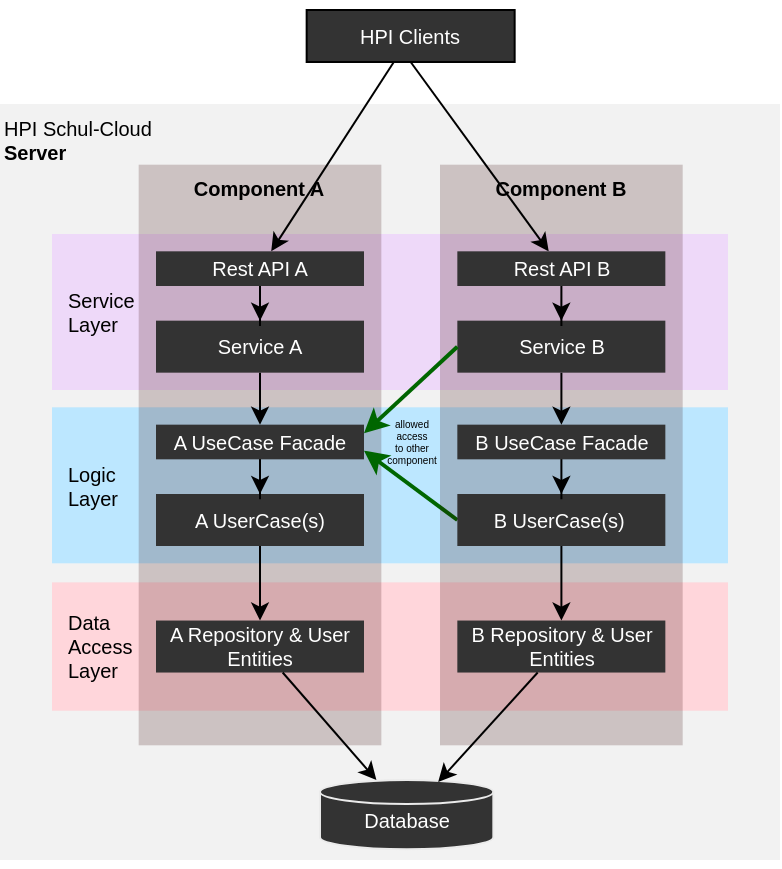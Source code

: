 <mxfile version="13.10.4" type="atlas"><mxAtlasLibraries/><diagram id="RrnGyhTox1kCKPTknkRC" name="Seite-1"><mxGraphModel dx="3815" dy="1293" grid="1" gridSize="10" guides="1" tooltips="1" connect="1" arrows="1" fold="1" page="0" pageScale="1" pageWidth="827" pageHeight="1169" math="0" shadow="0"><root><mxCell id="0"/><mxCell id="1" parent="0"/><mxCell id="rid1xrD-9KdfzVZvJYU5-43" value="hb" style="group;fontSize=10;" parent="1" vertex="1" connectable="0"><mxGeometry x="-2360" y="-50" width="390" height="433.33" as="geometry"/></mxCell><mxCell id="rid1xrD-9KdfzVZvJYU5-9" value="HPI Schul-Cloud &lt;br style=&quot;font-size: 10px;&quot;&gt;&lt;b style=&quot;font-size: 10px;&quot;&gt;Server&lt;/b&gt;" style="rounded=0;whiteSpace=wrap;html=1;fontSize=10;align=left;verticalAlign=top;strokeColor=none;fillColor=#F2F2F2;" parent="rid1xrD-9KdfzVZvJYU5-43" vertex="1"><mxGeometry y="52" width="390" height="378" as="geometry"/></mxCell><mxCell id="rid1xrD-9KdfzVZvJYU5-10" value="Logic &lt;br style=&quot;font-size: 10px;&quot;&gt;Layer" style="rounded=0;whiteSpace=wrap;html=1;align=left;spacingLeft=6;strokeColor=none;fillColor=#BCE7FF;fontSize=10;" parent="rid1xrD-9KdfzVZvJYU5-43" vertex="1"><mxGeometry x="26" y="203.665" width="338" height="77.999" as="geometry"/></mxCell><mxCell id="rid1xrD-9KdfzVZvJYU5-11" value="Service&lt;br style=&quot;font-size: 10px;&quot;&gt;Layer" style="rounded=0;whiteSpace=wrap;html=1;align=left;spacingLeft=6;strokeColor=none;fillColor=#EED9F9;fontSize=10;" parent="rid1xrD-9KdfzVZvJYU5-43" vertex="1"><mxGeometry x="26" y="116.999" width="338" height="77.999" as="geometry"/></mxCell><mxCell id="rid1xrD-9KdfzVZvJYU5-12" value="Data&lt;br style=&quot;font-size: 10px;&quot;&gt;Access&lt;br style=&quot;font-size: 10px;&quot;&gt;Layer" style="rounded=0;whiteSpace=wrap;html=1;align=left;spacingLeft=6;strokeColor=none;fillColor=#FFD6DB;fontSize=10;" parent="rid1xrD-9KdfzVZvJYU5-43" vertex="1"><mxGeometry x="26" y="291.198" width="338" height="64.133" as="geometry"/></mxCell><mxCell id="rid1xrD-9KdfzVZvJYU5-13" value="Component A" style="rounded=0;whiteSpace=wrap;html=1;align=center;opacity=20;fillColor=#330000;labelPosition=center;verticalLabelPosition=middle;verticalAlign=top;fontStyle=1;fontSize=10;strokeColor=none;" parent="rid1xrD-9KdfzVZvJYU5-43" vertex="1"><mxGeometry x="69.333" y="82.333" width="121.333" height="290.331" as="geometry"/></mxCell><mxCell id="rid1xrD-9KdfzVZvJYU5-14" style="edgeStyle=orthogonalEdgeStyle;rounded=0;orthogonalLoop=1;jettySize=auto;html=1;exitX=0.5;exitY=1;exitDx=0;exitDy=0;fontSize=10;" parent="rid1xrD-9KdfzVZvJYU5-43" edge="1"><mxGeometry relative="1" as="geometry"><mxPoint x="189.8" y="273.198" as="sourcePoint"/><mxPoint x="189.8" y="273.198" as="targetPoint"/></mxGeometry></mxCell><mxCell id="rid1xrD-9KdfzVZvJYU5-16" value="Service A" style="rounded=0;whiteSpace=wrap;html=1;align=center;fillColor=#333333;fontColor=#FFFFFF;fontSize=10;strokeColor=none;" parent="rid1xrD-9KdfzVZvJYU5-43" vertex="1"><mxGeometry x="78" y="160.332" width="104" height="26.0" as="geometry"/></mxCell><mxCell id="rid1xrD-9KdfzVZvJYU5-17" style="edgeStyle=orthogonalEdgeStyle;rounded=0;orthogonalLoop=1;jettySize=auto;html=1;entryX=0.5;entryY=0;entryDx=0;entryDy=0;fontSize=10;" parent="rid1xrD-9KdfzVZvJYU5-43" source="rid1xrD-9KdfzVZvJYU5-18" target="rid1xrD-9KdfzVZvJYU5-16" edge="1"><mxGeometry relative="1" as="geometry"/></mxCell><mxCell id="rid1xrD-9KdfzVZvJYU5-18" value="Rest API A" style="rounded=0;whiteSpace=wrap;html=1;align=center;fillColor=#333333;fontColor=#FFFFFF;fontSize=10;strokeColor=none;" parent="rid1xrD-9KdfzVZvJYU5-43" vertex="1"><mxGeometry x="78" y="125.666" width="104" height="17.333" as="geometry"/></mxCell><mxCell id="rid1xrD-9KdfzVZvJYU5-20" value="A UserCase(s)" style="rounded=0;whiteSpace=wrap;html=1;align=center;fillColor=#333333;fontColor=#FFFFFF;fontSize=10;strokeColor=none;" parent="rid1xrD-9KdfzVZvJYU5-43" vertex="1"><mxGeometry x="78" y="246.998" width="104" height="26.0" as="geometry"/></mxCell><mxCell id="rid1xrD-9KdfzVZvJYU5-21" style="edgeStyle=orthogonalEdgeStyle;rounded=0;orthogonalLoop=1;jettySize=auto;html=1;fontSize=10;" parent="rid1xrD-9KdfzVZvJYU5-43" source="rid1xrD-9KdfzVZvJYU5-22" target="rid1xrD-9KdfzVZvJYU5-20" edge="1"><mxGeometry relative="1" as="geometry"/></mxCell><mxCell id="rid1xrD-9KdfzVZvJYU5-22" value="A UseCase Facade" style="rounded=0;whiteSpace=wrap;html=1;align=center;fillColor=#333333;fontColor=#FFFFFF;fontSize=10;strokeColor=none;" parent="rid1xrD-9KdfzVZvJYU5-43" vertex="1"><mxGeometry x="78" y="212.332" width="104" height="17.333" as="geometry"/></mxCell><mxCell id="rid1xrD-9KdfzVZvJYU5-15" style="edgeStyle=orthogonalEdgeStyle;rounded=0;orthogonalLoop=1;jettySize=auto;html=1;fontSize=10;" parent="rid1xrD-9KdfzVZvJYU5-43" source="rid1xrD-9KdfzVZvJYU5-16" target="rid1xrD-9KdfzVZvJYU5-22" edge="1"><mxGeometry relative="1" as="geometry"/></mxCell><mxCell id="rid1xrD-9KdfzVZvJYU5-24" value="A Repository &amp;amp; User Entities" style="rounded=0;whiteSpace=wrap;html=1;align=center;fillColor=#333333;fontColor=#FFFFFF;fontSize=10;strokeColor=none;" parent="rid1xrD-9KdfzVZvJYU5-43" vertex="1"><mxGeometry x="78" y="310.264" width="104" height="26.0" as="geometry"/></mxCell><mxCell id="rid1xrD-9KdfzVZvJYU5-19" style="edgeStyle=orthogonalEdgeStyle;rounded=0;orthogonalLoop=1;jettySize=auto;html=1;fontSize=10;" parent="rid1xrD-9KdfzVZvJYU5-43" source="rid1xrD-9KdfzVZvJYU5-20" target="rid1xrD-9KdfzVZvJYU5-24" edge="1"><mxGeometry relative="1" as="geometry"/></mxCell><mxCell id="rid1xrD-9KdfzVZvJYU5-26" style="rounded=0;orthogonalLoop=1;jettySize=auto;html=1;entryX=1;entryY=0.75;entryDx=0;entryDy=0;fontSize=10;fontColor=#FFFFFF;exitX=0;exitY=0.5;exitDx=0;exitDy=0;strokeWidth=2;strokeColor=#006600;" parent="rid1xrD-9KdfzVZvJYU5-43" source="XHgKtweitr9qKr0ApYnL-18" target="rid1xrD-9KdfzVZvJYU5-22" edge="1"><mxGeometry relative="1" as="geometry"><mxPoint x="222.733" y="168.332" as="sourcePoint"/><mxPoint x="182" y="215.998" as="targetPoint"/></mxGeometry></mxCell><mxCell id="rid1xrD-9KdfzVZvJYU5-31" style="rounded=0;orthogonalLoop=1;jettySize=auto;html=1;fontSize=10;fontColor=#FFFFFF;" parent="rid1xrD-9KdfzVZvJYU5-43" source="rid1xrD-9KdfzVZvJYU5-32" target="rid1xrD-9KdfzVZvJYU5-18" edge="1"><mxGeometry relative="1" as="geometry"/></mxCell><mxCell id="rid1xrD-9KdfzVZvJYU5-32" value="HPI Clients" style="rounded=0;whiteSpace=wrap;html=1;align=center;fillColor=#333333;fontColor=#FFFFFF;fontSize=10;" parent="rid1xrD-9KdfzVZvJYU5-43" vertex="1"><mxGeometry x="153.33" y="5" width="104" height="26.0" as="geometry"/></mxCell><mxCell id="rid1xrD-9KdfzVZvJYU5-35" value="Database" style="shape=cylinder2;whiteSpace=wrap;html=1;boundedLbl=1;backgroundOutline=1;size=6;rounded=0;fillColor=#333333;fontSize=10;fontColor=#FFFFFF;align=center;strokeColor=#EBEBEB;verticalAlign=middle;spacingTop=6;" parent="rid1xrD-9KdfzVZvJYU5-43" vertex="1"><mxGeometry x="159.997" y="389.997" width="86.667" height="34.666" as="geometry"/></mxCell><mxCell id="rid1xrD-9KdfzVZvJYU5-23" style="rounded=0;orthogonalLoop=1;jettySize=auto;html=1;fontSize=10;fontColor=#FFFFFF;" parent="rid1xrD-9KdfzVZvJYU5-43" source="rid1xrD-9KdfzVZvJYU5-24" target="rid1xrD-9KdfzVZvJYU5-35" edge="1"><mxGeometry relative="1" as="geometry"/></mxCell><mxCell id="XHgKtweitr9qKr0ApYnL-13" value="Component B" style="rounded=0;whiteSpace=wrap;html=1;align=center;opacity=20;fillColor=#330000;labelPosition=center;verticalLabelPosition=middle;verticalAlign=top;fontStyle=1;fontSize=10;strokeColor=none;" parent="rid1xrD-9KdfzVZvJYU5-43" vertex="1"><mxGeometry x="220.003" y="82.333" width="121.333" height="290.331" as="geometry"/></mxCell><mxCell id="XHgKtweitr9qKr0ApYnL-14" style="edgeStyle=orthogonalEdgeStyle;rounded=0;orthogonalLoop=1;jettySize=auto;html=1;exitX=0.5;exitY=1;exitDx=0;exitDy=0;fontSize=10;" parent="rid1xrD-9KdfzVZvJYU5-43" edge="1"><mxGeometry relative="1" as="geometry"><mxPoint x="340.47" y="278.198" as="sourcePoint"/><mxPoint x="340.47" y="278.198" as="targetPoint"/></mxGeometry></mxCell><mxCell id="XHgKtweitr9qKr0ApYnL-15" value="Service B" style="rounded=0;whiteSpace=wrap;html=1;align=center;fillColor=#333333;fontColor=#FFFFFF;fontSize=10;strokeColor=none;" parent="rid1xrD-9KdfzVZvJYU5-43" vertex="1"><mxGeometry x="228.67" y="160.332" width="104" height="26.0" as="geometry"/></mxCell><mxCell id="XHgKtweitr9qKr0ApYnL-16" style="edgeStyle=orthogonalEdgeStyle;rounded=0;orthogonalLoop=1;jettySize=auto;html=1;entryX=0.5;entryY=0;entryDx=0;entryDy=0;fontSize=10;" parent="rid1xrD-9KdfzVZvJYU5-43" source="XHgKtweitr9qKr0ApYnL-17" target="XHgKtweitr9qKr0ApYnL-15" edge="1"><mxGeometry relative="1" as="geometry"/></mxCell><mxCell id="XHgKtweitr9qKr0ApYnL-17" value="Rest API B" style="rounded=0;whiteSpace=wrap;html=1;align=center;fillColor=#333333;fontColor=#FFFFFF;fontSize=10;strokeColor=none;" parent="rid1xrD-9KdfzVZvJYU5-43" vertex="1"><mxGeometry x="228.67" y="125.666" width="104" height="17.333" as="geometry"/></mxCell><mxCell id="XHgKtweitr9qKr0ApYnL-18" value="B UserCase(s)&amp;nbsp;" style="rounded=0;whiteSpace=wrap;html=1;align=center;fillColor=#333333;fontColor=#FFFFFF;fontSize=10;strokeColor=none;" parent="rid1xrD-9KdfzVZvJYU5-43" vertex="1"><mxGeometry x="228.67" y="246.998" width="104" height="26.0" as="geometry"/></mxCell><mxCell id="XHgKtweitr9qKr0ApYnL-19" style="edgeStyle=orthogonalEdgeStyle;rounded=0;orthogonalLoop=1;jettySize=auto;html=1;fontSize=10;" parent="rid1xrD-9KdfzVZvJYU5-43" source="XHgKtweitr9qKr0ApYnL-20" target="XHgKtweitr9qKr0ApYnL-18" edge="1"><mxGeometry relative="1" as="geometry"/></mxCell><mxCell id="XHgKtweitr9qKr0ApYnL-20" value="B UseCase Facade" style="rounded=0;whiteSpace=wrap;html=1;align=center;fillColor=#333333;fontColor=#FFFFFF;fontSize=10;strokeColor=none;" parent="rid1xrD-9KdfzVZvJYU5-43" vertex="1"><mxGeometry x="228.67" y="212.332" width="104" height="17.333" as="geometry"/></mxCell><mxCell id="XHgKtweitr9qKr0ApYnL-21" style="edgeStyle=orthogonalEdgeStyle;rounded=0;orthogonalLoop=1;jettySize=auto;html=1;fontSize=10;" parent="rid1xrD-9KdfzVZvJYU5-43" source="XHgKtweitr9qKr0ApYnL-15" target="XHgKtweitr9qKr0ApYnL-20" edge="1"><mxGeometry relative="1" as="geometry"/></mxCell><mxCell id="XHgKtweitr9qKr0ApYnL-22" value="B Repository &amp;amp; User Entities" style="rounded=0;whiteSpace=wrap;html=1;align=center;fillColor=#333333;fontColor=#FFFFFF;fontSize=10;strokeColor=none;" parent="rid1xrD-9KdfzVZvJYU5-43" vertex="1"><mxGeometry x="228.67" y="310.264" width="104" height="26.0" as="geometry"/></mxCell><mxCell id="XHgKtweitr9qKr0ApYnL-23" style="edgeStyle=orthogonalEdgeStyle;rounded=0;orthogonalLoop=1;jettySize=auto;html=1;fontSize=10;" parent="rid1xrD-9KdfzVZvJYU5-43" source="XHgKtweitr9qKr0ApYnL-18" target="XHgKtweitr9qKr0ApYnL-22" edge="1"><mxGeometry relative="1" as="geometry"/></mxCell><mxCell id="XHgKtweitr9qKr0ApYnL-24" style="rounded=0;orthogonalLoop=1;jettySize=auto;html=1;fontSize=10;fontColor=#FFFFFF;exitX=0.5;exitY=1;exitDx=0;exitDy=0;" parent="rid1xrD-9KdfzVZvJYU5-43" source="rid1xrD-9KdfzVZvJYU5-32" target="XHgKtweitr9qKr0ApYnL-17" edge="1"><mxGeometry relative="1" as="geometry"><mxPoint x="280.67" y="25.0" as="sourcePoint"/></mxGeometry></mxCell><mxCell id="XHgKtweitr9qKr0ApYnL-25" style="rounded=0;orthogonalLoop=1;jettySize=auto;html=1;fontSize=10;fontColor=#FFFFFF;" parent="rid1xrD-9KdfzVZvJYU5-43" source="XHgKtweitr9qKr0ApYnL-22" edge="1"><mxGeometry relative="1" as="geometry"><mxPoint x="219.089" y="390.997" as="targetPoint"/></mxGeometry></mxCell><mxCell id="lzzON9A5_jVVintOMeHd-1" style="rounded=0;orthogonalLoop=1;jettySize=auto;html=1;entryX=1;entryY=0.25;entryDx=0;entryDy=0;fontSize=10;fontColor=#FFFFFF;exitX=0;exitY=0.5;exitDx=0;exitDy=0;strokeWidth=2;strokeColor=#006600;" parent="rid1xrD-9KdfzVZvJYU5-43" source="XHgKtweitr9qKr0ApYnL-15" target="rid1xrD-9KdfzVZvJYU5-22" edge="1"><mxGeometry relative="1" as="geometry"><mxPoint x="238.67" y="269.998" as="sourcePoint"/><mxPoint x="192" y="225.998" as="targetPoint"/></mxGeometry></mxCell><mxCell id="lzzON9A5_jVVintOMeHd-2" value="allowed&lt;br style=&quot;font-size: 5px;&quot;&gt;access&lt;br style=&quot;font-size: 5px;&quot;&gt;to other&lt;br style=&quot;font-size: 5px;&quot;&gt;component" style="text;html=1;strokeColor=none;fillColor=none;align=center;verticalAlign=middle;whiteSpace=wrap;rounded=0;fontSize=5;" parent="rid1xrD-9KdfzVZvJYU5-43" vertex="1"><mxGeometry x="186.33" y="209.66" width="40" height="20" as="geometry"/></mxCell></root></mxGraphModel></diagram></mxfile>